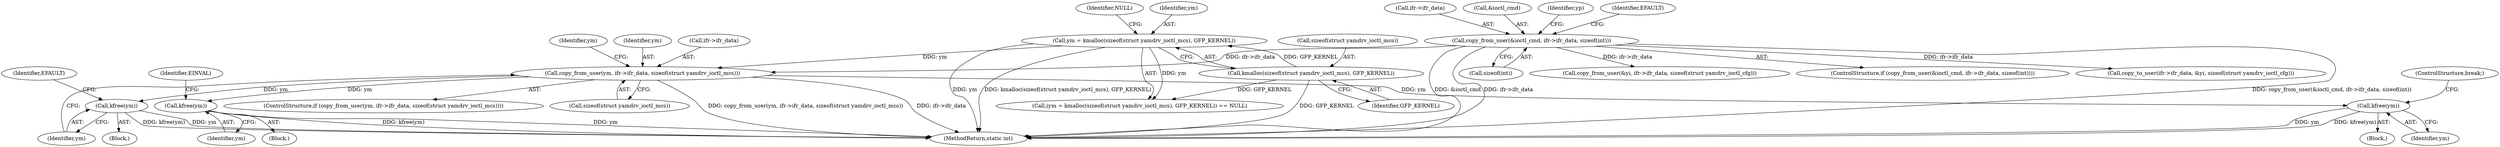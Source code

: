 digraph "0_linux_8e3fbf870481eb53b2d3a322d1fc395ad8b367ed@API" {
"1000182" [label="(Call,copy_from_user(ym, ifr->ifr_data, sizeof(struct yamdrv_ioctl_mcs)))"];
"1000171" [label="(Call,ym = kmalloc(sizeof(struct yamdrv_ioctl_mcs), GFP_KERNEL))"];
"1000173" [label="(Call,kmalloc(sizeof(struct yamdrv_ioctl_mcs), GFP_KERNEL))"];
"1000121" [label="(Call,copy_from_user(&ioctl_cmd, ifr->ifr_data, sizeof(int)))"];
"1000190" [label="(Call,kfree(ym))"];
"1000202" [label="(Call,kfree(ym))"];
"1000215" [label="(Call,kfree(ym))"];
"1000187" [label="(Call,sizeof(struct yamdrv_ioctl_mcs))"];
"1000206" [label="(Identifier,EINVAL)"];
"1000177" [label="(Identifier,NULL)"];
"1000121" [label="(Call,copy_from_user(&ioctl_cmd, ifr->ifr_data, sizeof(int)))"];
"1000203" [label="(Identifier,ym)"];
"1000181" [label="(ControlStructure,if (copy_from_user(ym, ifr->ifr_data, sizeof(struct yamdrv_ioctl_mcs))))"];
"1000124" [label="(Call,ifr->ifr_data)"];
"1000190" [label="(Call,kfree(ym))"];
"1000122" [label="(Call,&ioctl_cmd)"];
"1000202" [label="(Call,kfree(ym))"];
"1000127" [label="(Call,sizeof(int))"];
"1000173" [label="(Call,kmalloc(sizeof(struct yamdrv_ioctl_mcs), GFP_KERNEL))"];
"1000171" [label="(Call,ym = kmalloc(sizeof(struct yamdrv_ioctl_mcs), GFP_KERNEL))"];
"1000217" [label="(ControlStructure,break;)"];
"1000172" [label="(Identifier,ym)"];
"1000189" [label="(Block,)"];
"1000227" [label="(Call,copy_from_user(&yi, ifr->ifr_data, sizeof(struct yamdrv_ioctl_cfg)))"];
"1000201" [label="(Block,)"];
"1000182" [label="(Call,copy_from_user(ym, ifr->ifr_data, sizeof(struct yamdrv_ioctl_mcs)))"];
"1000183" [label="(Identifier,ym)"];
"1000216" [label="(Identifier,ym)"];
"1000135" [label="(Identifier,yp)"];
"1000194" [label="(Identifier,EFAULT)"];
"1000184" [label="(Call,ifr->ifr_data)"];
"1000170" [label="(Call,(ym = kmalloc(sizeof(struct yamdrv_ioctl_mcs), GFP_KERNEL)) == NULL)"];
"1000724" [label="(MethodReturn,static int)"];
"1000176" [label="(Identifier,GFP_KERNEL)"];
"1000120" [label="(ControlStructure,if (copy_from_user(&ioctl_cmd, ifr->ifr_data, sizeof(int))))"];
"1000174" [label="(Call,sizeof(struct yamdrv_ioctl_mcs))"];
"1000131" [label="(Identifier,EFAULT)"];
"1000215" [label="(Call,kfree(ym))"];
"1000157" [label="(Block,)"];
"1000706" [label="(Call,copy_to_user(ifr->ifr_data, &yi, sizeof(struct yamdrv_ioctl_cfg)))"];
"1000198" [label="(Identifier,ym)"];
"1000191" [label="(Identifier,ym)"];
"1000182" -> "1000181"  [label="AST: "];
"1000182" -> "1000187"  [label="CFG: "];
"1000183" -> "1000182"  [label="AST: "];
"1000184" -> "1000182"  [label="AST: "];
"1000187" -> "1000182"  [label="AST: "];
"1000191" -> "1000182"  [label="CFG: "];
"1000198" -> "1000182"  [label="CFG: "];
"1000182" -> "1000724"  [label="DDG: copy_from_user(ym, ifr->ifr_data, sizeof(struct yamdrv_ioctl_mcs))"];
"1000182" -> "1000724"  [label="DDG: ifr->ifr_data"];
"1000171" -> "1000182"  [label="DDG: ym"];
"1000121" -> "1000182"  [label="DDG: ifr->ifr_data"];
"1000182" -> "1000190"  [label="DDG: ym"];
"1000182" -> "1000202"  [label="DDG: ym"];
"1000182" -> "1000215"  [label="DDG: ym"];
"1000171" -> "1000170"  [label="AST: "];
"1000171" -> "1000173"  [label="CFG: "];
"1000172" -> "1000171"  [label="AST: "];
"1000173" -> "1000171"  [label="AST: "];
"1000177" -> "1000171"  [label="CFG: "];
"1000171" -> "1000724"  [label="DDG: ym"];
"1000171" -> "1000724"  [label="DDG: kmalloc(sizeof(struct yamdrv_ioctl_mcs), GFP_KERNEL)"];
"1000171" -> "1000170"  [label="DDG: ym"];
"1000173" -> "1000171"  [label="DDG: GFP_KERNEL"];
"1000173" -> "1000176"  [label="CFG: "];
"1000174" -> "1000173"  [label="AST: "];
"1000176" -> "1000173"  [label="AST: "];
"1000173" -> "1000724"  [label="DDG: GFP_KERNEL"];
"1000173" -> "1000170"  [label="DDG: GFP_KERNEL"];
"1000121" -> "1000120"  [label="AST: "];
"1000121" -> "1000127"  [label="CFG: "];
"1000122" -> "1000121"  [label="AST: "];
"1000124" -> "1000121"  [label="AST: "];
"1000127" -> "1000121"  [label="AST: "];
"1000131" -> "1000121"  [label="CFG: "];
"1000135" -> "1000121"  [label="CFG: "];
"1000121" -> "1000724"  [label="DDG: copy_from_user(&ioctl_cmd, ifr->ifr_data, sizeof(int))"];
"1000121" -> "1000724"  [label="DDG: &ioctl_cmd"];
"1000121" -> "1000724"  [label="DDG: ifr->ifr_data"];
"1000121" -> "1000227"  [label="DDG: ifr->ifr_data"];
"1000121" -> "1000706"  [label="DDG: ifr->ifr_data"];
"1000190" -> "1000189"  [label="AST: "];
"1000190" -> "1000191"  [label="CFG: "];
"1000191" -> "1000190"  [label="AST: "];
"1000194" -> "1000190"  [label="CFG: "];
"1000190" -> "1000724"  [label="DDG: kfree(ym)"];
"1000190" -> "1000724"  [label="DDG: ym"];
"1000202" -> "1000201"  [label="AST: "];
"1000202" -> "1000203"  [label="CFG: "];
"1000203" -> "1000202"  [label="AST: "];
"1000206" -> "1000202"  [label="CFG: "];
"1000202" -> "1000724"  [label="DDG: ym"];
"1000202" -> "1000724"  [label="DDG: kfree(ym)"];
"1000215" -> "1000157"  [label="AST: "];
"1000215" -> "1000216"  [label="CFG: "];
"1000216" -> "1000215"  [label="AST: "];
"1000217" -> "1000215"  [label="CFG: "];
"1000215" -> "1000724"  [label="DDG: ym"];
"1000215" -> "1000724"  [label="DDG: kfree(ym)"];
}
